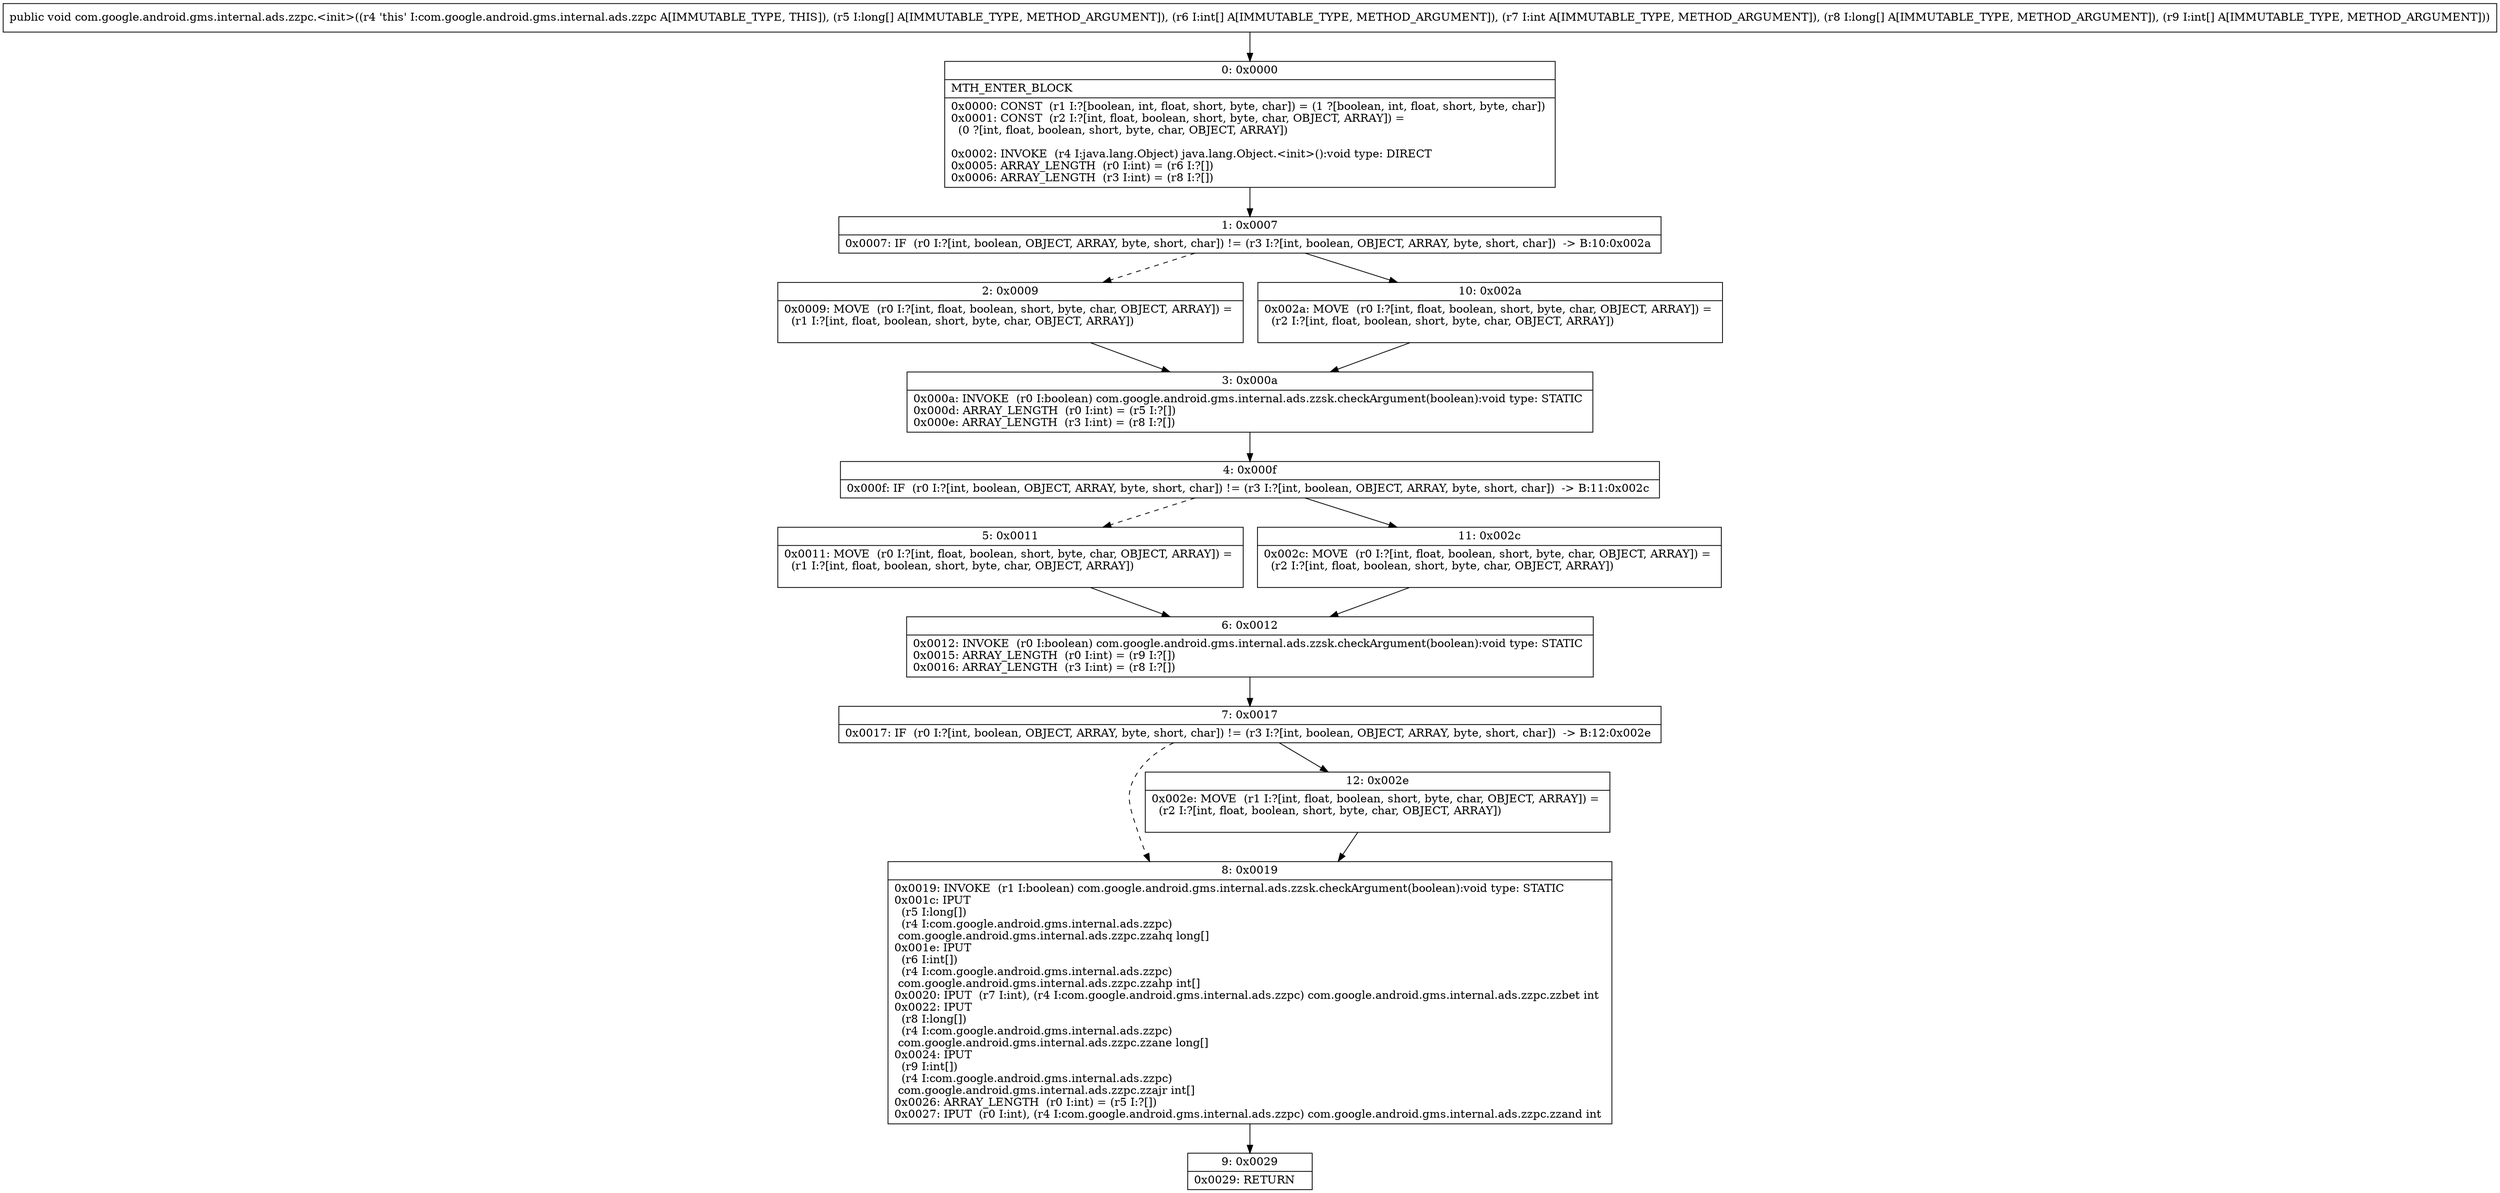 digraph "CFG forcom.google.android.gms.internal.ads.zzpc.\<init\>([J[II[J[I)V" {
Node_0 [shape=record,label="{0\:\ 0x0000|MTH_ENTER_BLOCK\l|0x0000: CONST  (r1 I:?[boolean, int, float, short, byte, char]) = (1 ?[boolean, int, float, short, byte, char]) \l0x0001: CONST  (r2 I:?[int, float, boolean, short, byte, char, OBJECT, ARRAY]) = \l  (0 ?[int, float, boolean, short, byte, char, OBJECT, ARRAY])\l \l0x0002: INVOKE  (r4 I:java.lang.Object) java.lang.Object.\<init\>():void type: DIRECT \l0x0005: ARRAY_LENGTH  (r0 I:int) = (r6 I:?[]) \l0x0006: ARRAY_LENGTH  (r3 I:int) = (r8 I:?[]) \l}"];
Node_1 [shape=record,label="{1\:\ 0x0007|0x0007: IF  (r0 I:?[int, boolean, OBJECT, ARRAY, byte, short, char]) != (r3 I:?[int, boolean, OBJECT, ARRAY, byte, short, char])  \-\> B:10:0x002a \l}"];
Node_2 [shape=record,label="{2\:\ 0x0009|0x0009: MOVE  (r0 I:?[int, float, boolean, short, byte, char, OBJECT, ARRAY]) = \l  (r1 I:?[int, float, boolean, short, byte, char, OBJECT, ARRAY])\l \l}"];
Node_3 [shape=record,label="{3\:\ 0x000a|0x000a: INVOKE  (r0 I:boolean) com.google.android.gms.internal.ads.zzsk.checkArgument(boolean):void type: STATIC \l0x000d: ARRAY_LENGTH  (r0 I:int) = (r5 I:?[]) \l0x000e: ARRAY_LENGTH  (r3 I:int) = (r8 I:?[]) \l}"];
Node_4 [shape=record,label="{4\:\ 0x000f|0x000f: IF  (r0 I:?[int, boolean, OBJECT, ARRAY, byte, short, char]) != (r3 I:?[int, boolean, OBJECT, ARRAY, byte, short, char])  \-\> B:11:0x002c \l}"];
Node_5 [shape=record,label="{5\:\ 0x0011|0x0011: MOVE  (r0 I:?[int, float, boolean, short, byte, char, OBJECT, ARRAY]) = \l  (r1 I:?[int, float, boolean, short, byte, char, OBJECT, ARRAY])\l \l}"];
Node_6 [shape=record,label="{6\:\ 0x0012|0x0012: INVOKE  (r0 I:boolean) com.google.android.gms.internal.ads.zzsk.checkArgument(boolean):void type: STATIC \l0x0015: ARRAY_LENGTH  (r0 I:int) = (r9 I:?[]) \l0x0016: ARRAY_LENGTH  (r3 I:int) = (r8 I:?[]) \l}"];
Node_7 [shape=record,label="{7\:\ 0x0017|0x0017: IF  (r0 I:?[int, boolean, OBJECT, ARRAY, byte, short, char]) != (r3 I:?[int, boolean, OBJECT, ARRAY, byte, short, char])  \-\> B:12:0x002e \l}"];
Node_8 [shape=record,label="{8\:\ 0x0019|0x0019: INVOKE  (r1 I:boolean) com.google.android.gms.internal.ads.zzsk.checkArgument(boolean):void type: STATIC \l0x001c: IPUT  \l  (r5 I:long[])\l  (r4 I:com.google.android.gms.internal.ads.zzpc)\l com.google.android.gms.internal.ads.zzpc.zzahq long[] \l0x001e: IPUT  \l  (r6 I:int[])\l  (r4 I:com.google.android.gms.internal.ads.zzpc)\l com.google.android.gms.internal.ads.zzpc.zzahp int[] \l0x0020: IPUT  (r7 I:int), (r4 I:com.google.android.gms.internal.ads.zzpc) com.google.android.gms.internal.ads.zzpc.zzbet int \l0x0022: IPUT  \l  (r8 I:long[])\l  (r4 I:com.google.android.gms.internal.ads.zzpc)\l com.google.android.gms.internal.ads.zzpc.zzane long[] \l0x0024: IPUT  \l  (r9 I:int[])\l  (r4 I:com.google.android.gms.internal.ads.zzpc)\l com.google.android.gms.internal.ads.zzpc.zzajr int[] \l0x0026: ARRAY_LENGTH  (r0 I:int) = (r5 I:?[]) \l0x0027: IPUT  (r0 I:int), (r4 I:com.google.android.gms.internal.ads.zzpc) com.google.android.gms.internal.ads.zzpc.zzand int \l}"];
Node_9 [shape=record,label="{9\:\ 0x0029|0x0029: RETURN   \l}"];
Node_10 [shape=record,label="{10\:\ 0x002a|0x002a: MOVE  (r0 I:?[int, float, boolean, short, byte, char, OBJECT, ARRAY]) = \l  (r2 I:?[int, float, boolean, short, byte, char, OBJECT, ARRAY])\l \l}"];
Node_11 [shape=record,label="{11\:\ 0x002c|0x002c: MOVE  (r0 I:?[int, float, boolean, short, byte, char, OBJECT, ARRAY]) = \l  (r2 I:?[int, float, boolean, short, byte, char, OBJECT, ARRAY])\l \l}"];
Node_12 [shape=record,label="{12\:\ 0x002e|0x002e: MOVE  (r1 I:?[int, float, boolean, short, byte, char, OBJECT, ARRAY]) = \l  (r2 I:?[int, float, boolean, short, byte, char, OBJECT, ARRAY])\l \l}"];
MethodNode[shape=record,label="{public void com.google.android.gms.internal.ads.zzpc.\<init\>((r4 'this' I:com.google.android.gms.internal.ads.zzpc A[IMMUTABLE_TYPE, THIS]), (r5 I:long[] A[IMMUTABLE_TYPE, METHOD_ARGUMENT]), (r6 I:int[] A[IMMUTABLE_TYPE, METHOD_ARGUMENT]), (r7 I:int A[IMMUTABLE_TYPE, METHOD_ARGUMENT]), (r8 I:long[] A[IMMUTABLE_TYPE, METHOD_ARGUMENT]), (r9 I:int[] A[IMMUTABLE_TYPE, METHOD_ARGUMENT])) }"];
MethodNode -> Node_0;
Node_0 -> Node_1;
Node_1 -> Node_2[style=dashed];
Node_1 -> Node_10;
Node_2 -> Node_3;
Node_3 -> Node_4;
Node_4 -> Node_5[style=dashed];
Node_4 -> Node_11;
Node_5 -> Node_6;
Node_6 -> Node_7;
Node_7 -> Node_8[style=dashed];
Node_7 -> Node_12;
Node_8 -> Node_9;
Node_10 -> Node_3;
Node_11 -> Node_6;
Node_12 -> Node_8;
}

